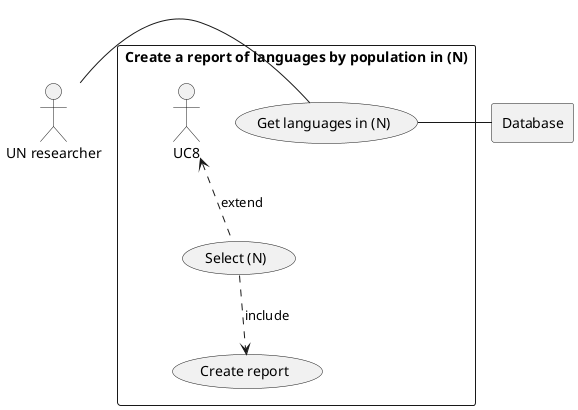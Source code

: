 @startuml

actor UR as "UN researcher"

rectangle Database

rectangle "Create a report of languages by population in (N)" {
    usecase UCG as "Get languages in (N)"
    usecase UCa as "Select (N)"
    usecase UCb as "Create report"

    UR - UCG
    UC8 <.. UCa : extend
    UCa ..> UCb : include
    UCG - Database
}

@enduml